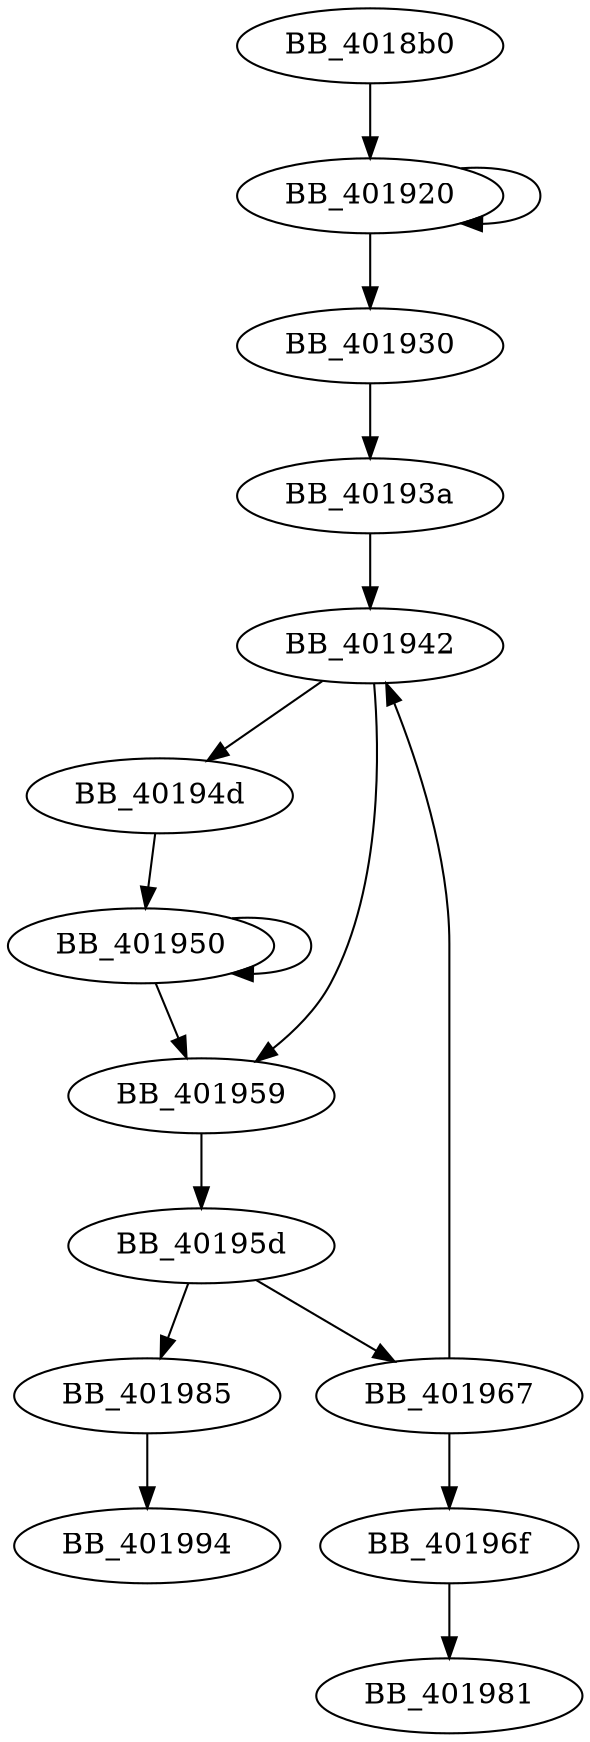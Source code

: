 DiGraph sub_4018B0{
BB_4018b0->BB_401920
BB_401920->BB_401920
BB_401920->BB_401930
BB_401930->BB_40193a
BB_40193a->BB_401942
BB_401942->BB_40194d
BB_401942->BB_401959
BB_40194d->BB_401950
BB_401950->BB_401950
BB_401950->BB_401959
BB_401959->BB_40195d
BB_40195d->BB_401967
BB_40195d->BB_401985
BB_401967->BB_401942
BB_401967->BB_40196f
BB_40196f->BB_401981
BB_401985->BB_401994
}
